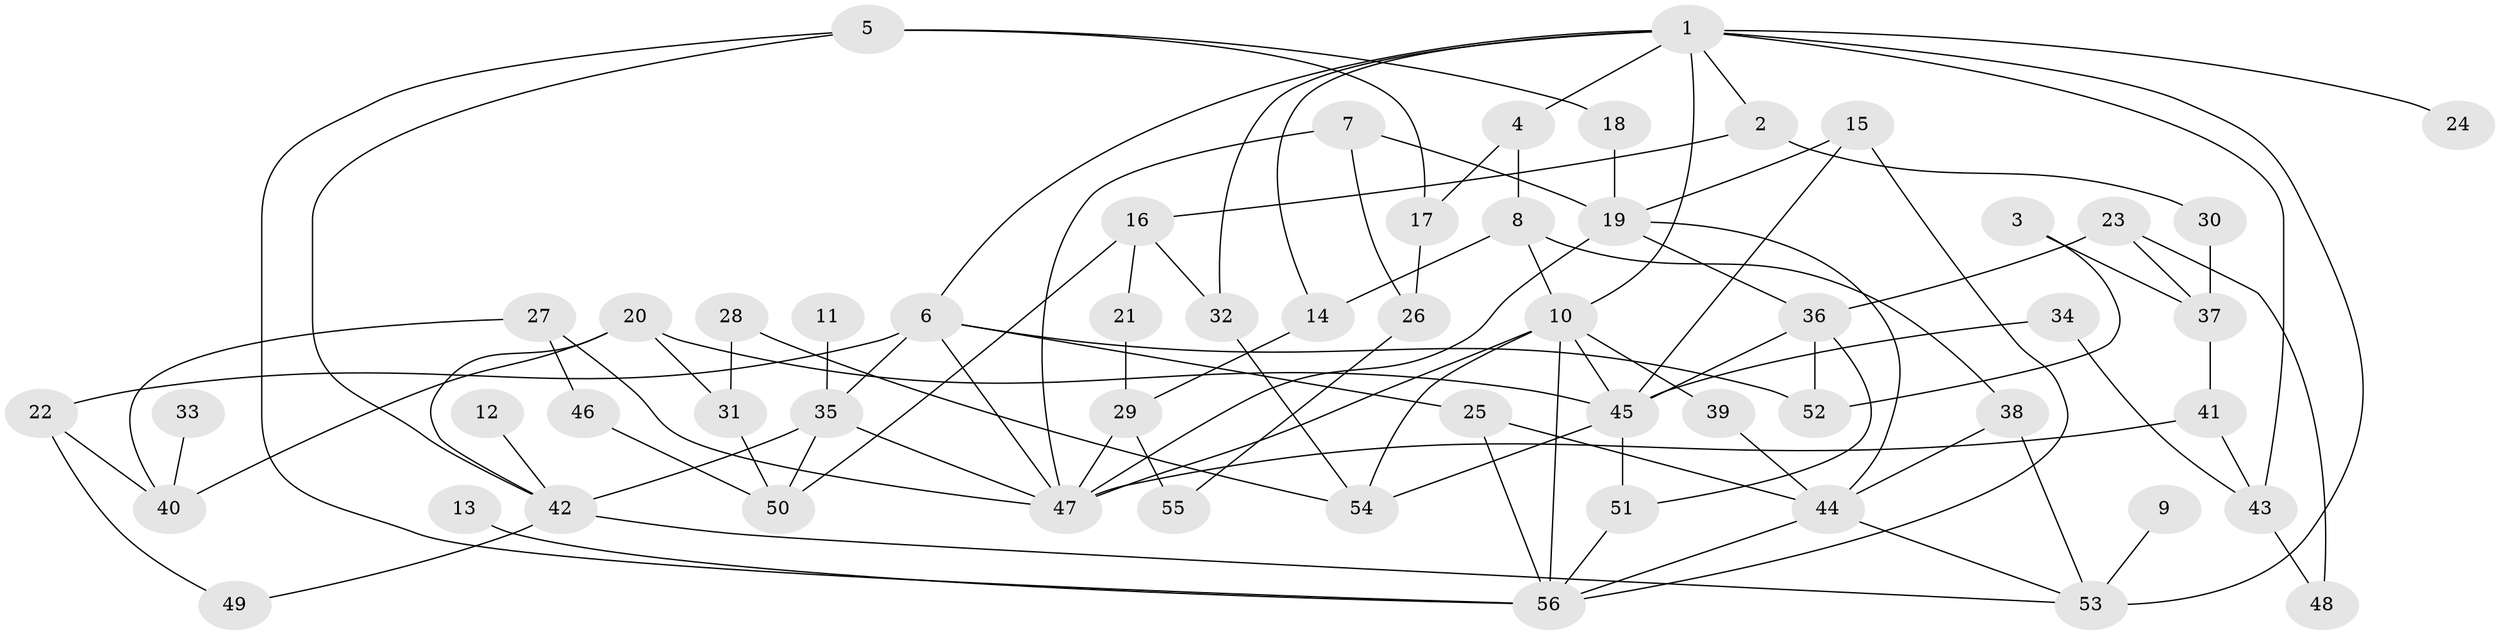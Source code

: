 // original degree distribution, {8: 0.008928571428571428, 3: 0.2857142857142857, 6: 0.044642857142857144, 4: 0.13392857142857142, 2: 0.29464285714285715, 7: 0.008928571428571428, 5: 0.0625, 1: 0.16071428571428573}
// Generated by graph-tools (version 1.1) at 2025/49/03/09/25 03:49:26]
// undirected, 56 vertices, 98 edges
graph export_dot {
graph [start="1"]
  node [color=gray90,style=filled];
  1;
  2;
  3;
  4;
  5;
  6;
  7;
  8;
  9;
  10;
  11;
  12;
  13;
  14;
  15;
  16;
  17;
  18;
  19;
  20;
  21;
  22;
  23;
  24;
  25;
  26;
  27;
  28;
  29;
  30;
  31;
  32;
  33;
  34;
  35;
  36;
  37;
  38;
  39;
  40;
  41;
  42;
  43;
  44;
  45;
  46;
  47;
  48;
  49;
  50;
  51;
  52;
  53;
  54;
  55;
  56;
  1 -- 2 [weight=1.0];
  1 -- 4 [weight=1.0];
  1 -- 6 [weight=1.0];
  1 -- 10 [weight=1.0];
  1 -- 14 [weight=1.0];
  1 -- 24 [weight=1.0];
  1 -- 32 [weight=1.0];
  1 -- 43 [weight=1.0];
  1 -- 53 [weight=1.0];
  2 -- 16 [weight=1.0];
  2 -- 30 [weight=1.0];
  3 -- 37 [weight=1.0];
  3 -- 52 [weight=1.0];
  4 -- 8 [weight=1.0];
  4 -- 17 [weight=1.0];
  5 -- 17 [weight=1.0];
  5 -- 18 [weight=1.0];
  5 -- 42 [weight=1.0];
  5 -- 56 [weight=1.0];
  6 -- 22 [weight=1.0];
  6 -- 25 [weight=1.0];
  6 -- 35 [weight=1.0];
  6 -- 47 [weight=1.0];
  6 -- 52 [weight=1.0];
  7 -- 19 [weight=1.0];
  7 -- 26 [weight=1.0];
  7 -- 47 [weight=1.0];
  8 -- 10 [weight=1.0];
  8 -- 14 [weight=1.0];
  8 -- 38 [weight=1.0];
  9 -- 53 [weight=1.0];
  10 -- 39 [weight=1.0];
  10 -- 45 [weight=1.0];
  10 -- 47 [weight=1.0];
  10 -- 54 [weight=1.0];
  10 -- 56 [weight=1.0];
  11 -- 35 [weight=1.0];
  12 -- 42 [weight=1.0];
  13 -- 56 [weight=1.0];
  14 -- 29 [weight=1.0];
  15 -- 19 [weight=1.0];
  15 -- 45 [weight=1.0];
  15 -- 56 [weight=1.0];
  16 -- 21 [weight=1.0];
  16 -- 32 [weight=1.0];
  16 -- 50 [weight=1.0];
  17 -- 26 [weight=1.0];
  18 -- 19 [weight=1.0];
  19 -- 36 [weight=1.0];
  19 -- 44 [weight=1.0];
  19 -- 47 [weight=1.0];
  20 -- 31 [weight=1.0];
  20 -- 40 [weight=1.0];
  20 -- 42 [weight=1.0];
  20 -- 45 [weight=1.0];
  21 -- 29 [weight=1.0];
  22 -- 40 [weight=1.0];
  22 -- 49 [weight=1.0];
  23 -- 36 [weight=1.0];
  23 -- 37 [weight=1.0];
  23 -- 48 [weight=1.0];
  25 -- 44 [weight=1.0];
  25 -- 56 [weight=1.0];
  26 -- 55 [weight=1.0];
  27 -- 40 [weight=1.0];
  27 -- 46 [weight=1.0];
  27 -- 47 [weight=1.0];
  28 -- 31 [weight=1.0];
  28 -- 54 [weight=1.0];
  29 -- 47 [weight=1.0];
  29 -- 55 [weight=1.0];
  30 -- 37 [weight=1.0];
  31 -- 50 [weight=1.0];
  32 -- 54 [weight=1.0];
  33 -- 40 [weight=1.0];
  34 -- 43 [weight=1.0];
  34 -- 45 [weight=1.0];
  35 -- 42 [weight=2.0];
  35 -- 47 [weight=1.0];
  35 -- 50 [weight=1.0];
  36 -- 45 [weight=1.0];
  36 -- 51 [weight=1.0];
  36 -- 52 [weight=1.0];
  37 -- 41 [weight=1.0];
  38 -- 44 [weight=1.0];
  38 -- 53 [weight=1.0];
  39 -- 44 [weight=1.0];
  41 -- 43 [weight=1.0];
  41 -- 47 [weight=1.0];
  42 -- 49 [weight=1.0];
  42 -- 53 [weight=1.0];
  43 -- 48 [weight=1.0];
  44 -- 53 [weight=1.0];
  44 -- 56 [weight=1.0];
  45 -- 51 [weight=1.0];
  45 -- 54 [weight=1.0];
  46 -- 50 [weight=1.0];
  51 -- 56 [weight=1.0];
}
